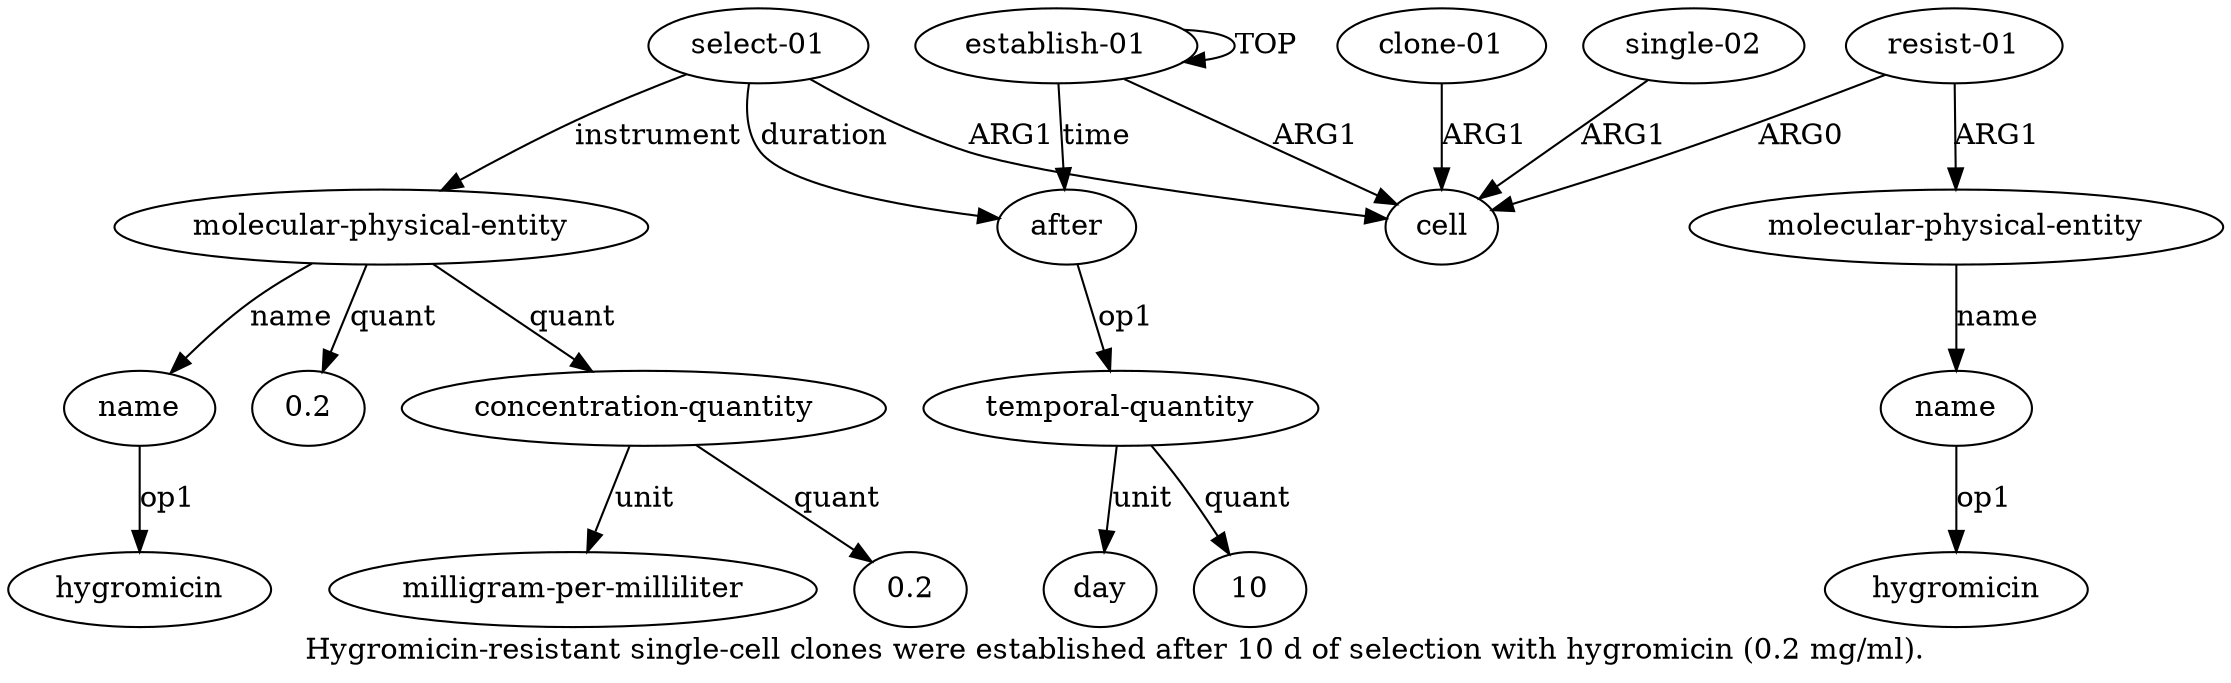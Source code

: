 digraph  {
	graph [label="Hygromicin-resistant single-cell clones were established after 10 d of selection with hygromicin (0.2 mg/ml)."];
	node [label="\N"];
	a14	 [color=black,
		gold_ind=14,
		gold_label="milligram-per-milliliter",
		label="milligram-per-milliliter",
		test_ind=14,
		test_label="milligram-per-milliliter"];
	a11	 [color=black,
		gold_ind=11,
		gold_label="molecular-physical-entity",
		label="molecular-physical-entity",
		test_ind=11,
		test_label="molecular-physical-entity"];
	a13	 [color=black,
		gold_ind=13,
		gold_label="concentration-quantity",
		label="concentration-quantity",
		test_ind=13,
		test_label="concentration-quantity"];
	a11 -> a13 [key=0,
	color=black,
	gold_label=quant,
	label=quant,
	test_label=quant];
a12 [color=black,
	gold_ind=12,
	gold_label=name,
	label=name,
	test_ind=12,
	test_label=name];
a11 -> a12 [key=0,
color=black,
gold_label=name,
label=name,
test_label=name];
"a11 0.2" [color=black,
gold_ind=-1,
gold_label=0.2,
label=0.2,
test_ind=-1,
test_label=0.2];
a11 -> "a11 0.2" [key=0,
color=black,
gold_label=quant,
label=quant,
test_label=quant];
a10 [color=black,
gold_ind=10,
gold_label="select-01",
label="select-01",
test_ind=10,
test_label="select-01"];
a10 -> a11 [key=0,
color=black,
gold_label=instrument,
label=instrument,
test_label=instrument];
a1 [color=black,
gold_ind=1,
gold_label=cell,
label=cell,
test_ind=1,
test_label=cell];
a10 -> a1 [key=0,
color=black,
gold_label=ARG1,
label=ARG1,
test_label=ARG1];
a7 [color=black,
gold_ind=7,
gold_label=after,
label=after,
test_ind=7,
test_label=after];
a10 -> a7 [key=0,
color=black,
gold_label=duration,
label=duration,
test_label=duration];
a13 -> a14 [key=0,
color=black,
gold_label=unit,
label=unit,
test_label=unit];
"a13 0.2" [color=black,
gold_ind=-1,
gold_label=0.2,
label=0.2,
test_ind=-1,
test_label=0.2];
a13 -> "a13 0.2" [key=0,
color=black,
gold_label=quant,
label=quant,
test_label=quant];
"a12 hygromicin" [color=black,
gold_ind=-1,
gold_label=hygromicin,
label=hygromicin,
test_ind=-1,
test_label=hygromicin];
a12 -> "a12 hygromicin" [key=0,
color=black,
gold_label=op1,
label=op1,
test_label=op1];
"a5 hygromicin" [color=black,
gold_ind=-1,
gold_label=hygromicin,
label=hygromicin,
test_ind=-1,
test_label=hygromicin];
a0 [color=black,
gold_ind=0,
gold_label="establish-01",
label="establish-01",
test_ind=0,
test_label="establish-01"];
a0 -> a1 [key=0,
color=black,
gold_label=ARG1,
label=ARG1,
test_label=ARG1];
a0 -> a0 [key=0,
color=black,
gold_label=TOP,
label=TOP,
test_label=TOP];
a0 -> a7 [key=0,
color=black,
gold_label=time,
label=time,
test_label=time];
a3 [color=black,
gold_ind=3,
gold_label="resist-01",
label="resist-01",
test_ind=3,
test_label="resist-01"];
a3 -> a1 [key=0,
color=black,
gold_label=ARG0,
label=ARG0,
test_label=ARG0];
a4 [color=black,
gold_ind=4,
gold_label="molecular-physical-entity",
label="molecular-physical-entity",
test_ind=4,
test_label="molecular-physical-entity"];
a3 -> a4 [key=0,
color=black,
gold_label=ARG1,
label=ARG1,
test_label=ARG1];
a2 [color=black,
gold_ind=2,
gold_label="single-02",
label="single-02",
test_ind=2,
test_label="single-02"];
a2 -> a1 [key=0,
color=black,
gold_label=ARG1,
label=ARG1,
test_label=ARG1];
a5 [color=black,
gold_ind=5,
gold_label=name,
label=name,
test_ind=5,
test_label=name];
a5 -> "a5 hygromicin" [key=0,
color=black,
gold_label=op1,
label=op1,
test_label=op1];
a4 -> a5 [key=0,
color=black,
gold_label=name,
label=name,
test_label=name];
a8 [color=black,
gold_ind=8,
gold_label="temporal-quantity",
label="temporal-quantity",
test_ind=8,
test_label="temporal-quantity"];
a7 -> a8 [key=0,
color=black,
gold_label=op1,
label=op1,
test_label=op1];
a6 [color=black,
gold_ind=6,
gold_label="clone-01",
label="clone-01",
test_ind=6,
test_label="clone-01"];
a6 -> a1 [key=0,
color=black,
gold_label=ARG1,
label=ARG1,
test_label=ARG1];
a9 [color=black,
gold_ind=9,
gold_label=day,
label=day,
test_ind=9,
test_label=day];
a8 -> a9 [key=0,
color=black,
gold_label=unit,
label=unit,
test_label=unit];
"a8 10" [color=black,
gold_ind=-1,
gold_label=10,
label=10,
test_ind=-1,
test_label=10];
a8 -> "a8 10" [key=0,
color=black,
gold_label=quant,
label=quant,
test_label=quant];
}
